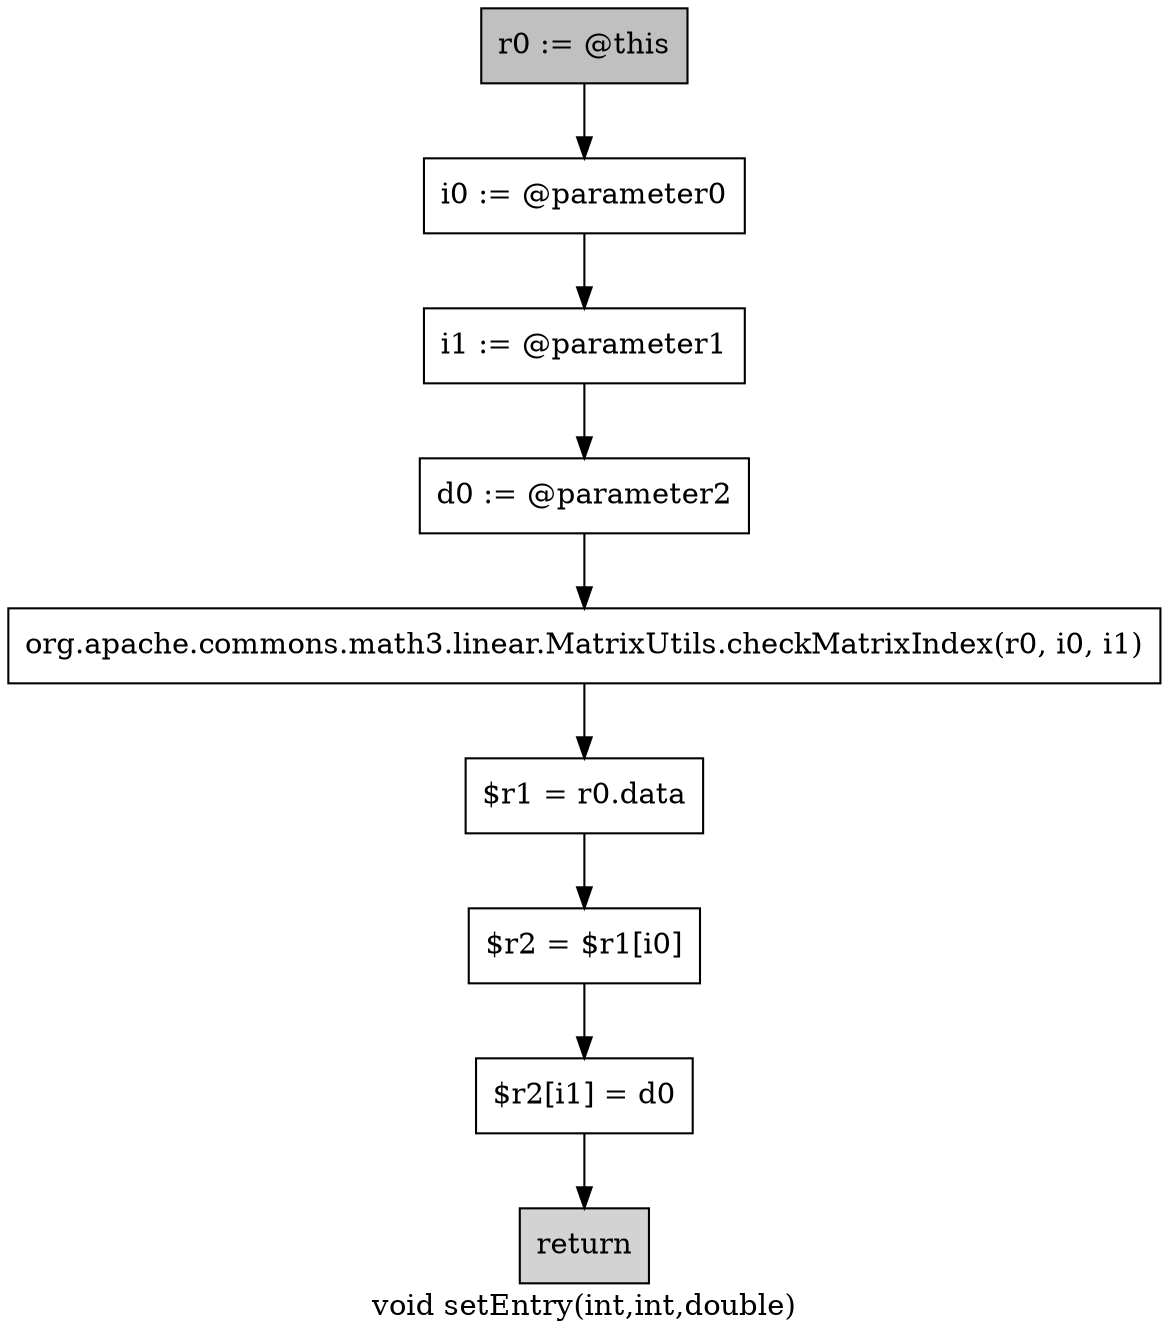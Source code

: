 digraph "void setEntry(int,int,double)" {
    label="void setEntry(int,int,double)";
    node [shape=box];
    "0" [style=filled,fillcolor=gray,label="r0 := @this",];
    "1" [label="i0 := @parameter0",];
    "0"->"1";
    "2" [label="i1 := @parameter1",];
    "1"->"2";
    "3" [label="d0 := @parameter2",];
    "2"->"3";
    "4" [label="org.apache.commons.math3.linear.MatrixUtils.checkMatrixIndex(r0, i0, i1)",];
    "3"->"4";
    "5" [label="$r1 = r0.data",];
    "4"->"5";
    "6" [label="$r2 = $r1[i0]",];
    "5"->"6";
    "7" [label="$r2[i1] = d0",];
    "6"->"7";
    "8" [style=filled,fillcolor=lightgray,label="return",];
    "7"->"8";
}
